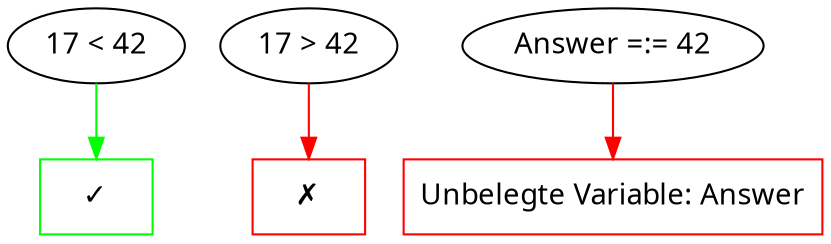 digraph VIPER_visualization_root {
    node [fontname = "Fira Mono"];

    root [label = "17 < 42"];
    root_success [
        shape = record,
        label = "✓",
        color = green
    ];

    root -> root_success [color = green];

    root2 [label = "17 > 42"];
    root2_fail [
        shape = record,
        label = "✗",
        color = red
    ];

    root2 -> root2_fail [color = red];

    root3 [label = "Answer =:= 42"];
    root3_fail [
        shape = record,
        label = <Unbelegte Variable: Answer>,
        color = red
    ];

    root3 -> root3_fail [color = red];
}
